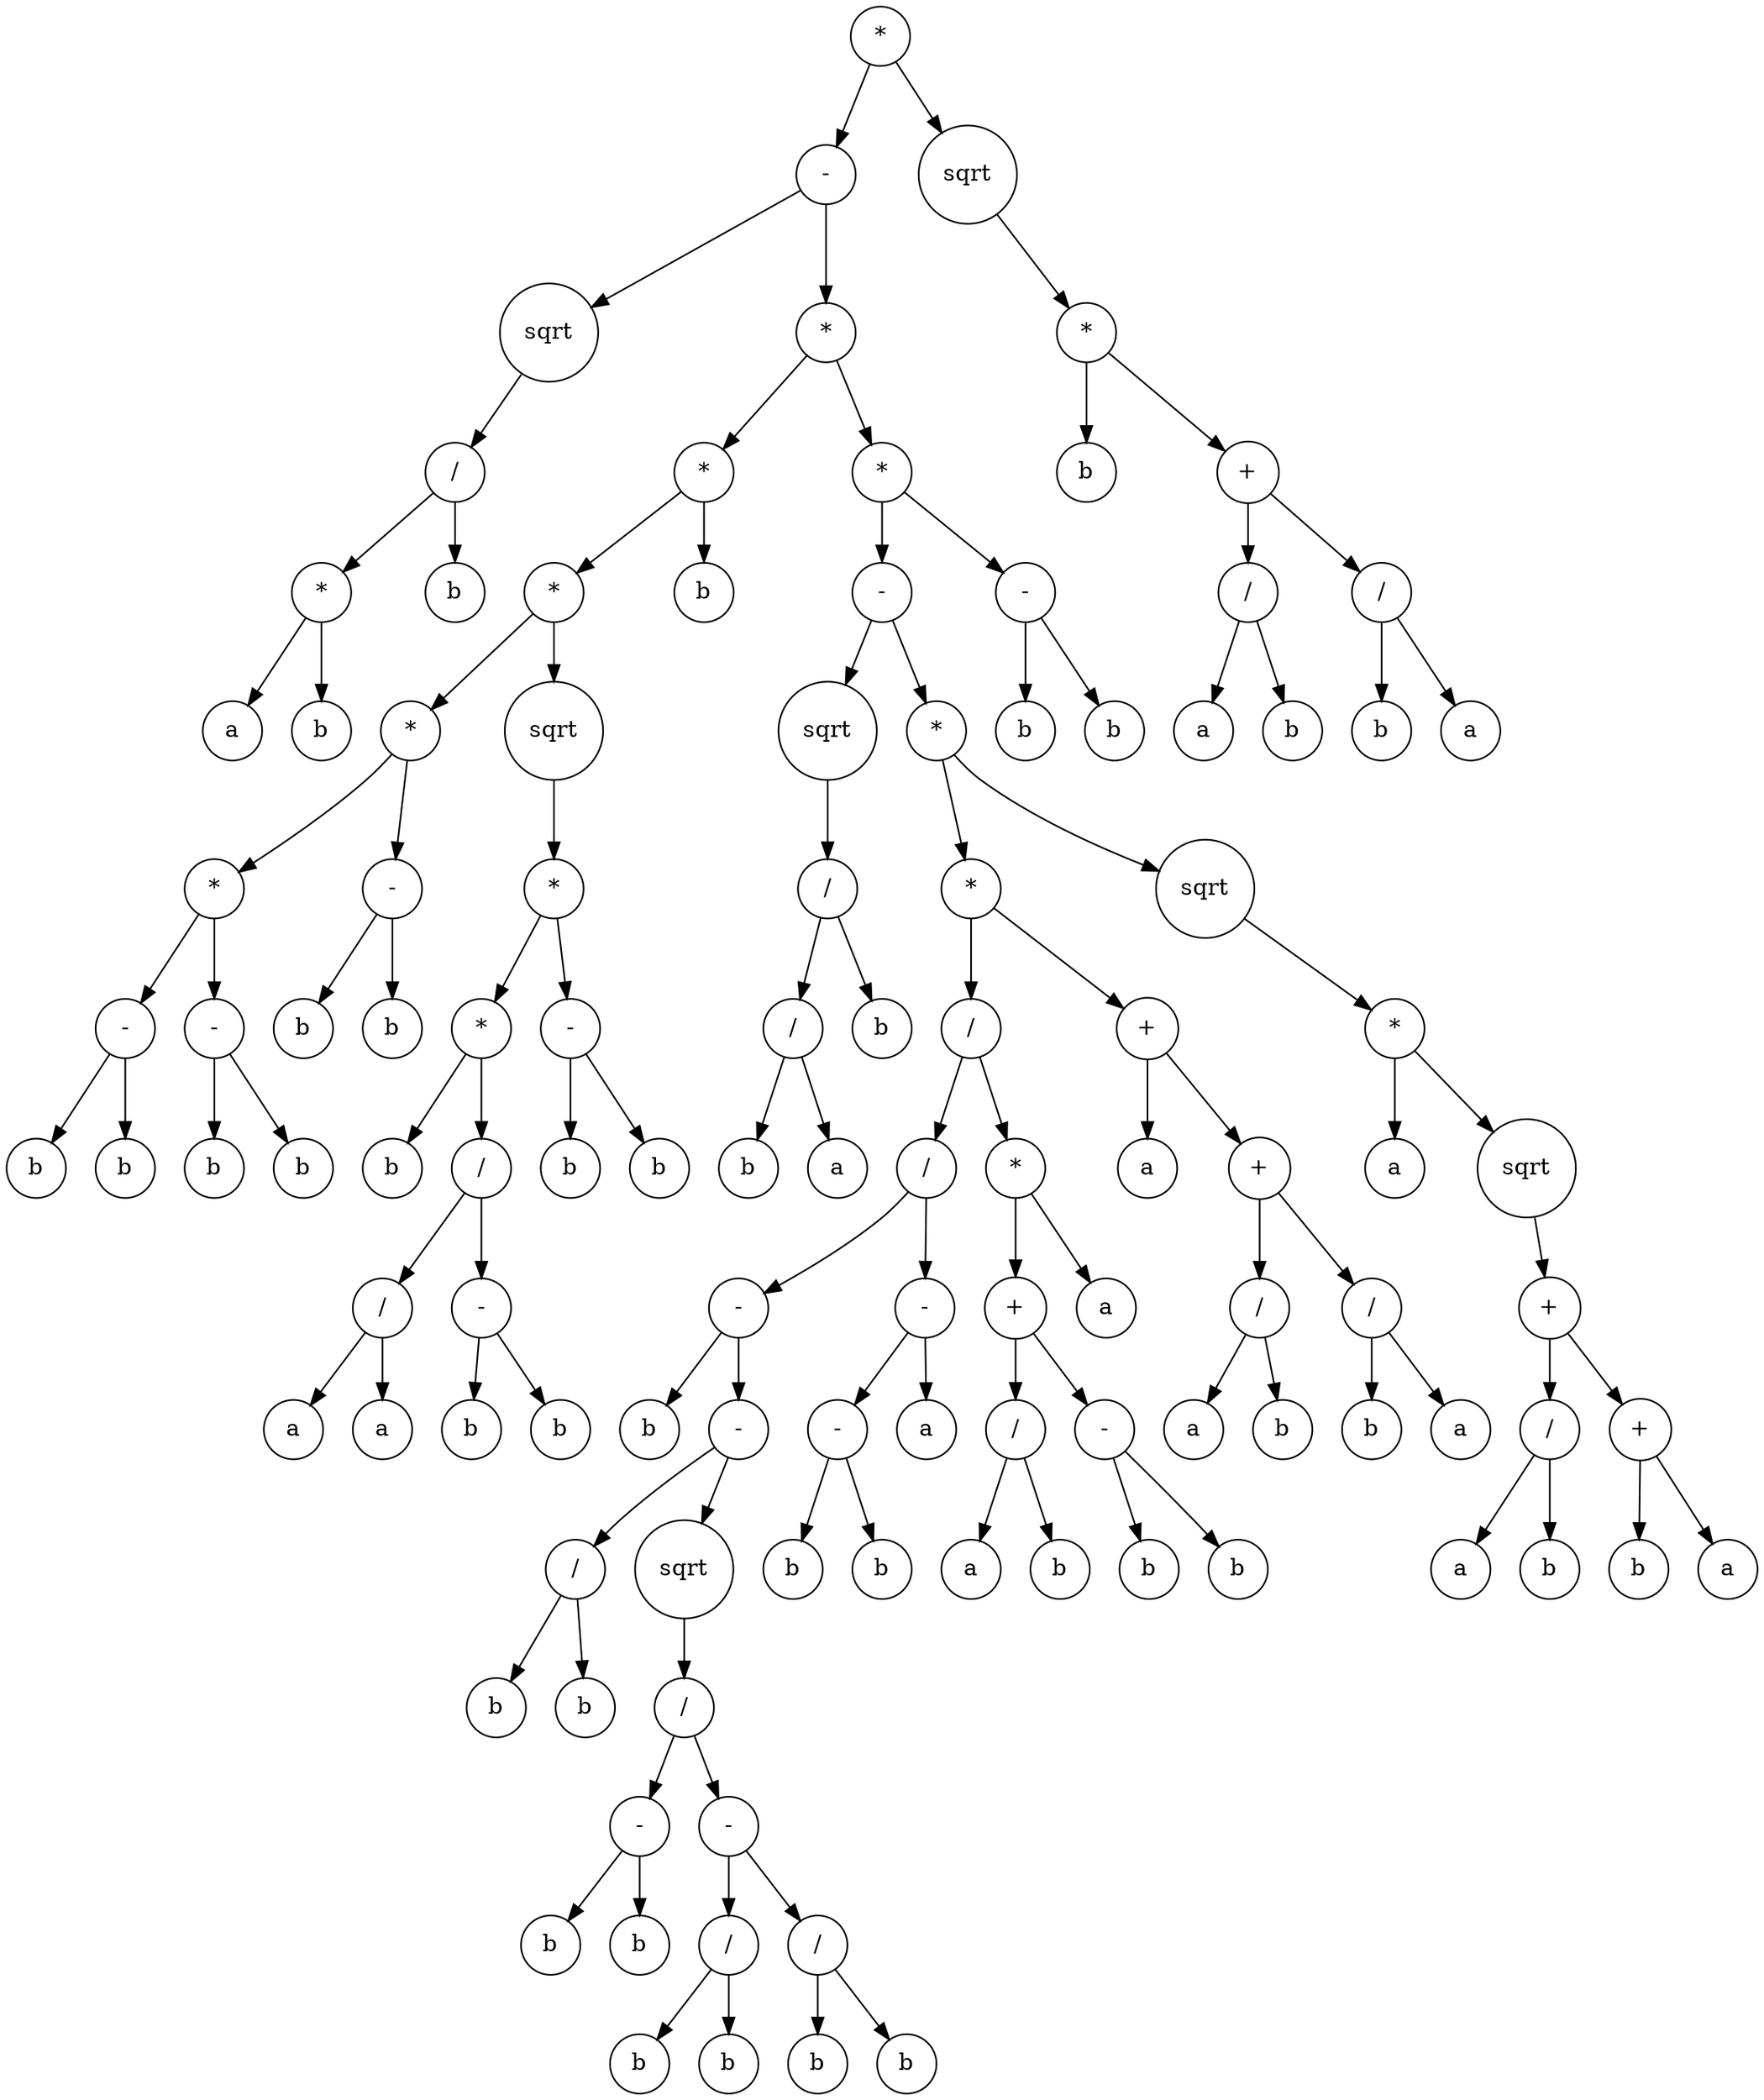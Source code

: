 digraph g {
graph [ordering=out];
node [shape=circle];
n[label = "*"];
n0[label = "-"];
n00[label = "sqrt"];
n000[label = "/"];
n0000[label = "*"];
n00000[label = "a"];
n0000 -> n00000;
n00001[label = "b"];
n0000 -> n00001;
n000 -> n0000;
n0001[label = "b"];
n000 -> n0001;
n00 -> n000;
n0 -> n00;
n01[label = "*"];
n010[label = "*"];
n0100[label = "*"];
n01000[label = "*"];
n010000[label = "*"];
n0100000[label = "-"];
n01000000[label = "b"];
n0100000 -> n01000000;
n01000001[label = "b"];
n0100000 -> n01000001;
n010000 -> n0100000;
n0100001[label = "-"];
n01000010[label = "b"];
n0100001 -> n01000010;
n01000011[label = "b"];
n0100001 -> n01000011;
n010000 -> n0100001;
n01000 -> n010000;
n010001[label = "-"];
n0100010[label = "b"];
n010001 -> n0100010;
n0100011[label = "b"];
n010001 -> n0100011;
n01000 -> n010001;
n0100 -> n01000;
n01001[label = "sqrt"];
n010010[label = "*"];
n0100100[label = "*"];
n01001000[label = "b"];
n0100100 -> n01001000;
n01001001[label = "/"];
n010010010[label = "/"];
n0100100100[label = "a"];
n010010010 -> n0100100100;
n0100100101[label = "a"];
n010010010 -> n0100100101;
n01001001 -> n010010010;
n010010011[label = "-"];
n0100100110[label = "b"];
n010010011 -> n0100100110;
n0100100111[label = "b"];
n010010011 -> n0100100111;
n01001001 -> n010010011;
n0100100 -> n01001001;
n010010 -> n0100100;
n0100101[label = "-"];
n01001010[label = "b"];
n0100101 -> n01001010;
n01001011[label = "b"];
n0100101 -> n01001011;
n010010 -> n0100101;
n01001 -> n010010;
n0100 -> n01001;
n010 -> n0100;
n0101[label = "b"];
n010 -> n0101;
n01 -> n010;
n011[label = "*"];
n0110[label = "-"];
n01100[label = "sqrt"];
n011000[label = "/"];
n0110000[label = "/"];
n01100000[label = "b"];
n0110000 -> n01100000;
n01100001[label = "a"];
n0110000 -> n01100001;
n011000 -> n0110000;
n0110001[label = "b"];
n011000 -> n0110001;
n01100 -> n011000;
n0110 -> n01100;
n01101[label = "*"];
n011010[label = "*"];
n0110100[label = "/"];
n01101000[label = "/"];
n011010000[label = "-"];
n0110100000[label = "b"];
n011010000 -> n0110100000;
n0110100001[label = "-"];
n01101000010[label = "/"];
n011010000100[label = "b"];
n01101000010 -> n011010000100;
n011010000101[label = "b"];
n01101000010 -> n011010000101;
n0110100001 -> n01101000010;
n01101000011[label = "sqrt"];
n011010000110[label = "/"];
n0110100001100[label = "-"];
n01101000011000[label = "b"];
n0110100001100 -> n01101000011000;
n01101000011001[label = "b"];
n0110100001100 -> n01101000011001;
n011010000110 -> n0110100001100;
n0110100001101[label = "-"];
n01101000011010[label = "/"];
n011010000110100[label = "b"];
n01101000011010 -> n011010000110100;
n011010000110101[label = "b"];
n01101000011010 -> n011010000110101;
n0110100001101 -> n01101000011010;
n01101000011011[label = "/"];
n011010000110110[label = "b"];
n01101000011011 -> n011010000110110;
n011010000110111[label = "b"];
n01101000011011 -> n011010000110111;
n0110100001101 -> n01101000011011;
n011010000110 -> n0110100001101;
n01101000011 -> n011010000110;
n0110100001 -> n01101000011;
n011010000 -> n0110100001;
n01101000 -> n011010000;
n011010001[label = "-"];
n0110100010[label = "-"];
n01101000100[label = "b"];
n0110100010 -> n01101000100;
n01101000101[label = "b"];
n0110100010 -> n01101000101;
n011010001 -> n0110100010;
n0110100011[label = "a"];
n011010001 -> n0110100011;
n01101000 -> n011010001;
n0110100 -> n01101000;
n01101001[label = "*"];
n011010010[label = "+"];
n0110100100[label = "/"];
n01101001000[label = "a"];
n0110100100 -> n01101001000;
n01101001001[label = "b"];
n0110100100 -> n01101001001;
n011010010 -> n0110100100;
n0110100101[label = "-"];
n01101001010[label = "b"];
n0110100101 -> n01101001010;
n01101001011[label = "b"];
n0110100101 -> n01101001011;
n011010010 -> n0110100101;
n01101001 -> n011010010;
n011010011[label = "a"];
n01101001 -> n011010011;
n0110100 -> n01101001;
n011010 -> n0110100;
n0110101[label = "+"];
n01101010[label = "a"];
n0110101 -> n01101010;
n01101011[label = "+"];
n011010110[label = "/"];
n0110101100[label = "a"];
n011010110 -> n0110101100;
n0110101101[label = "b"];
n011010110 -> n0110101101;
n01101011 -> n011010110;
n011010111[label = "/"];
n0110101110[label = "b"];
n011010111 -> n0110101110;
n0110101111[label = "a"];
n011010111 -> n0110101111;
n01101011 -> n011010111;
n0110101 -> n01101011;
n011010 -> n0110101;
n01101 -> n011010;
n011011[label = "sqrt"];
n0110110[label = "*"];
n01101100[label = "a"];
n0110110 -> n01101100;
n01101101[label = "sqrt"];
n011011010[label = "+"];
n0110110100[label = "/"];
n01101101000[label = "a"];
n0110110100 -> n01101101000;
n01101101001[label = "b"];
n0110110100 -> n01101101001;
n011011010 -> n0110110100;
n0110110101[label = "+"];
n01101101010[label = "b"];
n0110110101 -> n01101101010;
n01101101011[label = "a"];
n0110110101 -> n01101101011;
n011011010 -> n0110110101;
n01101101 -> n011011010;
n0110110 -> n01101101;
n011011 -> n0110110;
n01101 -> n011011;
n0110 -> n01101;
n011 -> n0110;
n0111[label = "-"];
n01110[label = "b"];
n0111 -> n01110;
n01111[label = "b"];
n0111 -> n01111;
n011 -> n0111;
n01 -> n011;
n0 -> n01;
n -> n0;
n1[label = "sqrt"];
n10[label = "*"];
n100[label = "b"];
n10 -> n100;
n101[label = "+"];
n1010[label = "/"];
n10100[label = "a"];
n1010 -> n10100;
n10101[label = "b"];
n1010 -> n10101;
n101 -> n1010;
n1011[label = "/"];
n10110[label = "b"];
n1011 -> n10110;
n10111[label = "a"];
n1011 -> n10111;
n101 -> n1011;
n10 -> n101;
n1 -> n10;
n -> n1;
}
